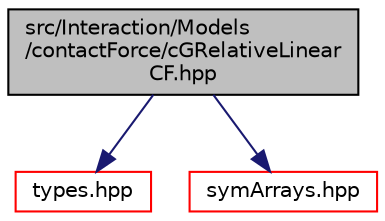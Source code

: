 digraph "src/Interaction/Models/contactForce/cGRelativeLinearCF.hpp"
{
 // LATEX_PDF_SIZE
  edge [fontname="Helvetica",fontsize="10",labelfontname="Helvetica",labelfontsize="10"];
  node [fontname="Helvetica",fontsize="10",shape=record];
  Node1 [label="src/Interaction/Models\l/contactForce/cGRelativeLinear\lCF.hpp",height=0.2,width=0.4,color="black", fillcolor="grey75", style="filled", fontcolor="black",tooltip=" "];
  Node1 -> Node2 [color="midnightblue",fontsize="10",style="solid",fontname="Helvetica"];
  Node2 [label="types.hpp",height=0.2,width=0.4,color="red", fillcolor="white", style="filled",URL="$types_8hpp.html",tooltip=" "];
  Node1 -> Node35 [color="midnightblue",fontsize="10",style="solid",fontname="Helvetica"];
  Node35 [label="symArrays.hpp",height=0.2,width=0.4,color="red", fillcolor="white", style="filled",URL="$symArrays_8hpp.html",tooltip=" "];
}
